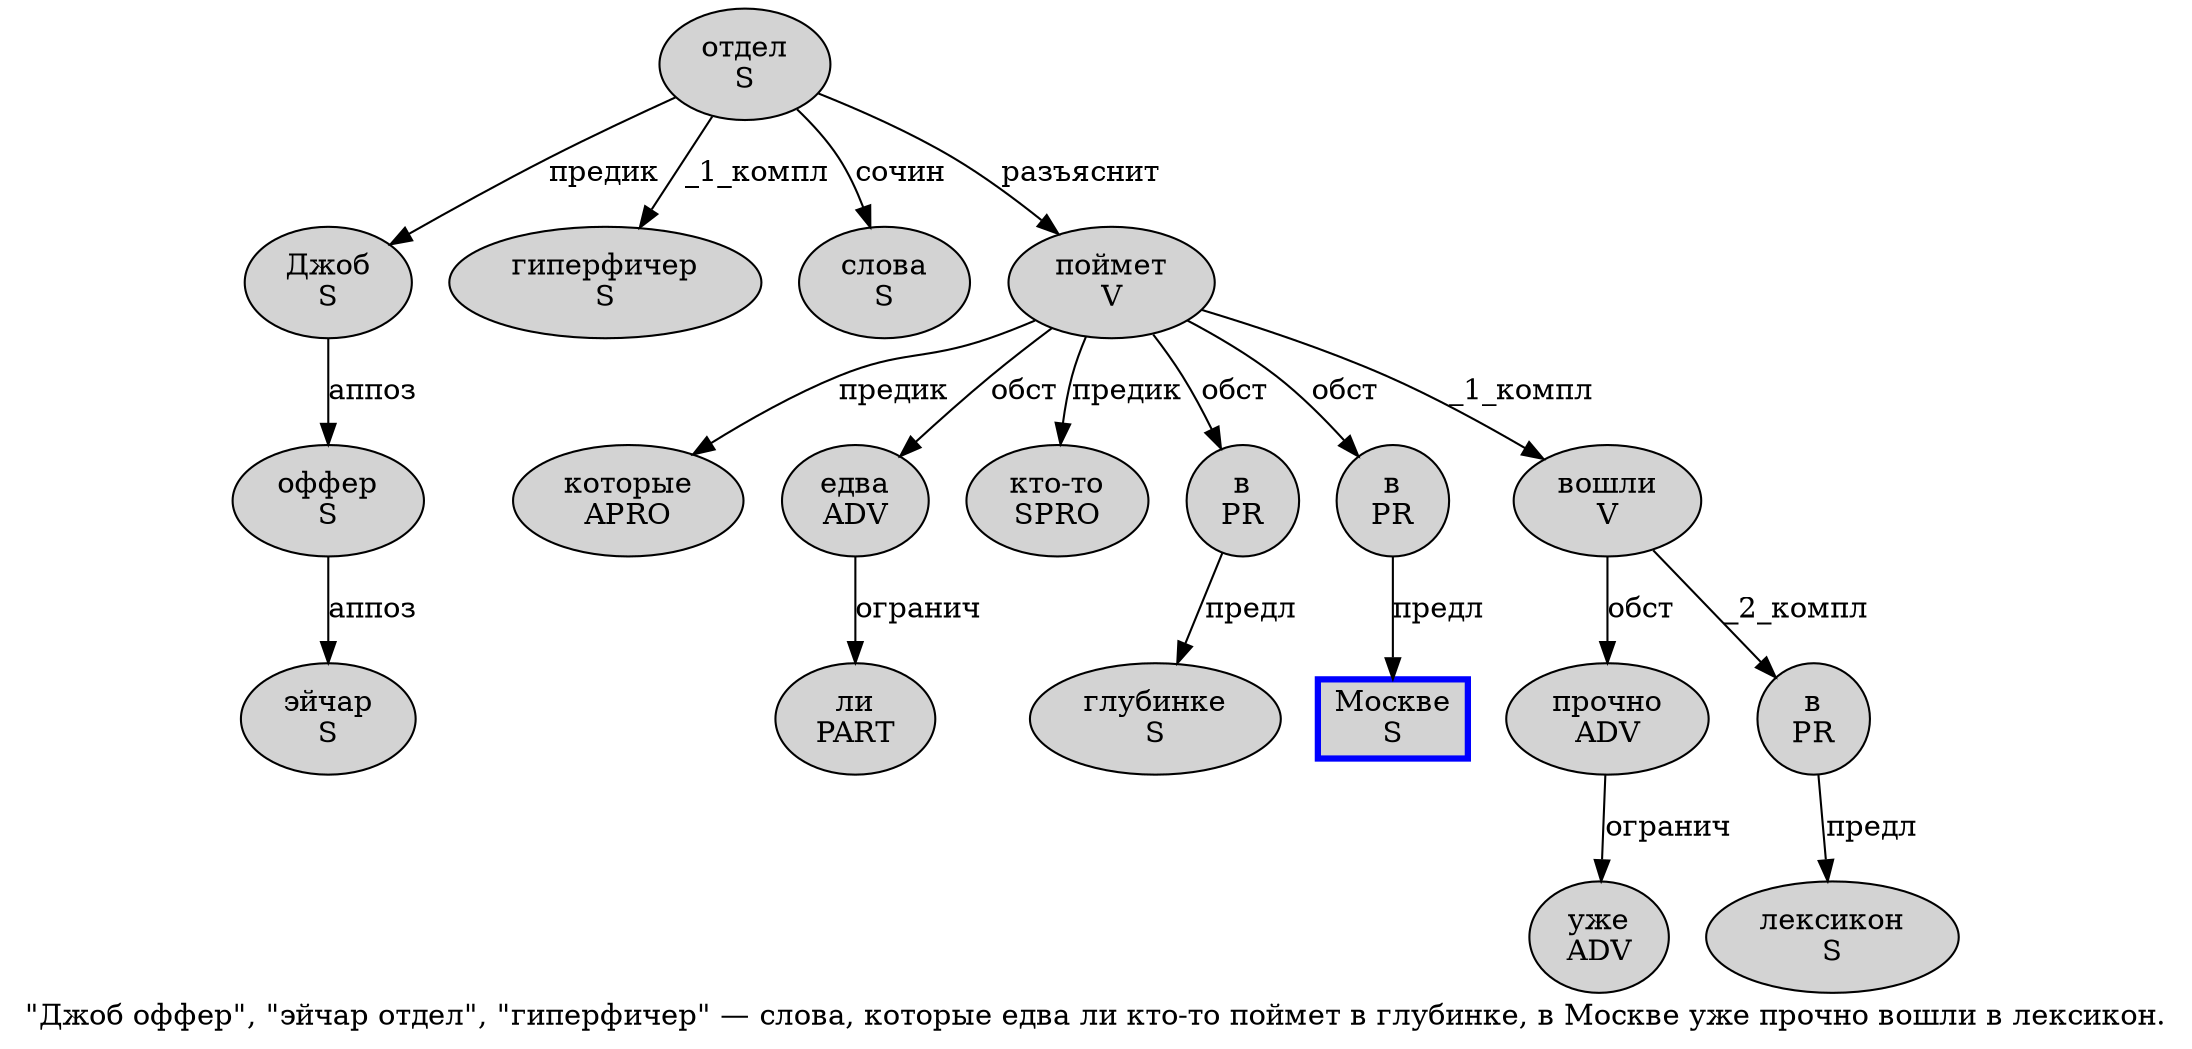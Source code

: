 digraph SENTENCE_224 {
	graph [label="\"Джоб оффер\", \"эйчар отдел\", \"гиперфичер\" — слова, которые едва ли кто-то поймет в глубинке, в Москве уже прочно вошли в лексикон."]
	node [style=filled]
		1 [label="Джоб
S" color="" fillcolor=lightgray penwidth=1 shape=ellipse]
		2 [label="оффер
S" color="" fillcolor=lightgray penwidth=1 shape=ellipse]
		6 [label="эйчар
S" color="" fillcolor=lightgray penwidth=1 shape=ellipse]
		7 [label="отдел
S" color="" fillcolor=lightgray penwidth=1 shape=ellipse]
		11 [label="гиперфичер
S" color="" fillcolor=lightgray penwidth=1 shape=ellipse]
		14 [label="слова
S" color="" fillcolor=lightgray penwidth=1 shape=ellipse]
		16 [label="которые
APRO" color="" fillcolor=lightgray penwidth=1 shape=ellipse]
		17 [label="едва
ADV" color="" fillcolor=lightgray penwidth=1 shape=ellipse]
		18 [label="ли
PART" color="" fillcolor=lightgray penwidth=1 shape=ellipse]
		19 [label="кто-то
SPRO" color="" fillcolor=lightgray penwidth=1 shape=ellipse]
		20 [label="поймет
V" color="" fillcolor=lightgray penwidth=1 shape=ellipse]
		21 [label="в
PR" color="" fillcolor=lightgray penwidth=1 shape=ellipse]
		22 [label="глубинке
S" color="" fillcolor=lightgray penwidth=1 shape=ellipse]
		24 [label="в
PR" color="" fillcolor=lightgray penwidth=1 shape=ellipse]
		25 [label="Москве
S" color=blue fillcolor=lightgray penwidth=3 shape=box]
		26 [label="уже
ADV" color="" fillcolor=lightgray penwidth=1 shape=ellipse]
		27 [label="прочно
ADV" color="" fillcolor=lightgray penwidth=1 shape=ellipse]
		28 [label="вошли
V" color="" fillcolor=lightgray penwidth=1 shape=ellipse]
		29 [label="в
PR" color="" fillcolor=lightgray penwidth=1 shape=ellipse]
		30 [label="лексикон
S" color="" fillcolor=lightgray penwidth=1 shape=ellipse]
			1 -> 2 [label="аппоз"]
			27 -> 26 [label="огранич"]
			7 -> 1 [label="предик"]
			7 -> 11 [label="_1_компл"]
			7 -> 14 [label="сочин"]
			7 -> 20 [label="разъяснит"]
			28 -> 27 [label="обст"]
			28 -> 29 [label="_2_компл"]
			17 -> 18 [label="огранич"]
			20 -> 16 [label="предик"]
			20 -> 17 [label="обст"]
			20 -> 19 [label="предик"]
			20 -> 21 [label="обст"]
			20 -> 24 [label="обст"]
			20 -> 28 [label="_1_компл"]
			21 -> 22 [label="предл"]
			29 -> 30 [label="предл"]
			2 -> 6 [label="аппоз"]
			24 -> 25 [label="предл"]
}